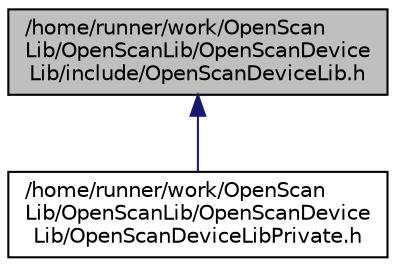 digraph "/home/runner/work/OpenScanLib/OpenScanLib/OpenScanDeviceLib/include/OpenScanDeviceLib.h"
{
 // LATEX_PDF_SIZE
  edge [fontname="Helvetica",fontsize="10",labelfontname="Helvetica",labelfontsize="10"];
  node [fontname="Helvetica",fontsize="10",shape=record];
  Node1 [label="/home/runner/work/OpenScan\lLib/OpenScanLib/OpenScanDevice\lLib/include/OpenScanDeviceLib.h",height=0.2,width=0.4,color="black", fillcolor="grey75", style="filled", fontcolor="black",tooltip="Public header for OpenScanDeviceLib."];
  Node1 -> Node2 [dir="back",color="midnightblue",fontsize="10",style="solid",fontname="Helvetica"];
  Node2 [label="/home/runner/work/OpenScan\lLib/OpenScanLib/OpenScanDevice\lLib/OpenScanDeviceLibPrivate.h",height=0.2,width=0.4,color="black", fillcolor="white", style="filled",URL="$OpenScanDeviceLibPrivate_8h.html",tooltip="Internal definitions for OpenScanDeviceLib."];
}
